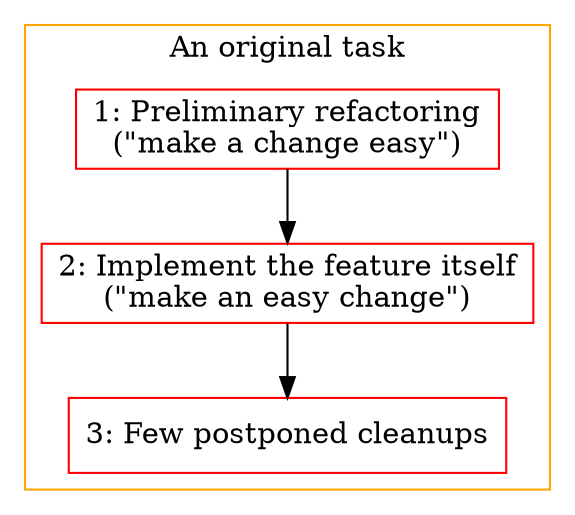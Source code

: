 digraph g {
node [shape=box];
edge [color=black];
subgraph cluster_0 {
    color=orange;
    label = "An original task";
2 [label="1: Preliminary refactoring
(&quot;make a change easy&quot;)", color=red];
3 [label="2: Implement the feature itself
(&quot;make an easy change&quot;)", color=red];
4 [label="3: Few postponed cleanups", color=red];
2 -> 3;
3 -> 4;
}
}
